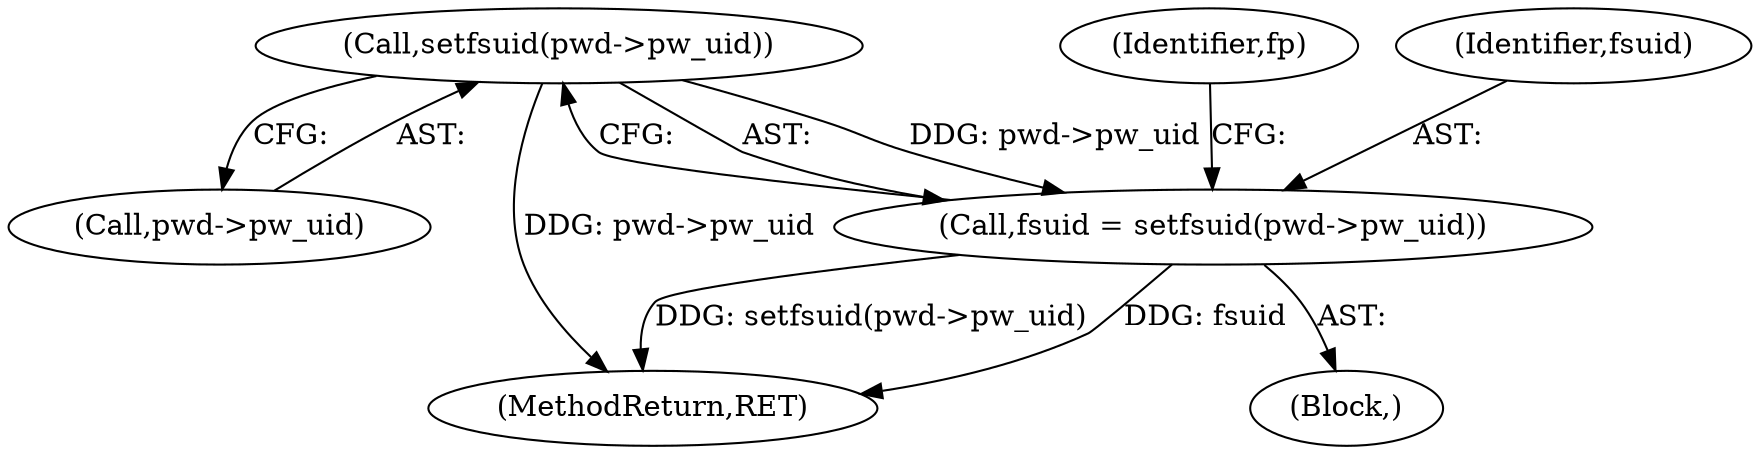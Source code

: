 digraph "0_altlinux_ffe7058c70253d574b1963c7c93002bd410fddc9@pointer" {
"1000162" [label="(Call,setfsuid(pwd->pw_uid))"];
"1000160" [label="(Call,fsuid = setfsuid(pwd->pw_uid))"];
"1000167" [label="(Identifier,fp)"];
"1000114" [label="(Block,)"];
"1000162" [label="(Call,setfsuid(pwd->pw_uid))"];
"1000163" [label="(Call,pwd->pw_uid)"];
"1000161" [label="(Identifier,fsuid)"];
"1000160" [label="(Call,fsuid = setfsuid(pwd->pw_uid))"];
"1000254" [label="(MethodReturn,RET)"];
"1000162" -> "1000160"  [label="AST: "];
"1000162" -> "1000163"  [label="CFG: "];
"1000163" -> "1000162"  [label="AST: "];
"1000160" -> "1000162"  [label="CFG: "];
"1000162" -> "1000254"  [label="DDG: pwd->pw_uid"];
"1000162" -> "1000160"  [label="DDG: pwd->pw_uid"];
"1000160" -> "1000114"  [label="AST: "];
"1000161" -> "1000160"  [label="AST: "];
"1000167" -> "1000160"  [label="CFG: "];
"1000160" -> "1000254"  [label="DDG: setfsuid(pwd->pw_uid)"];
"1000160" -> "1000254"  [label="DDG: fsuid"];
}
